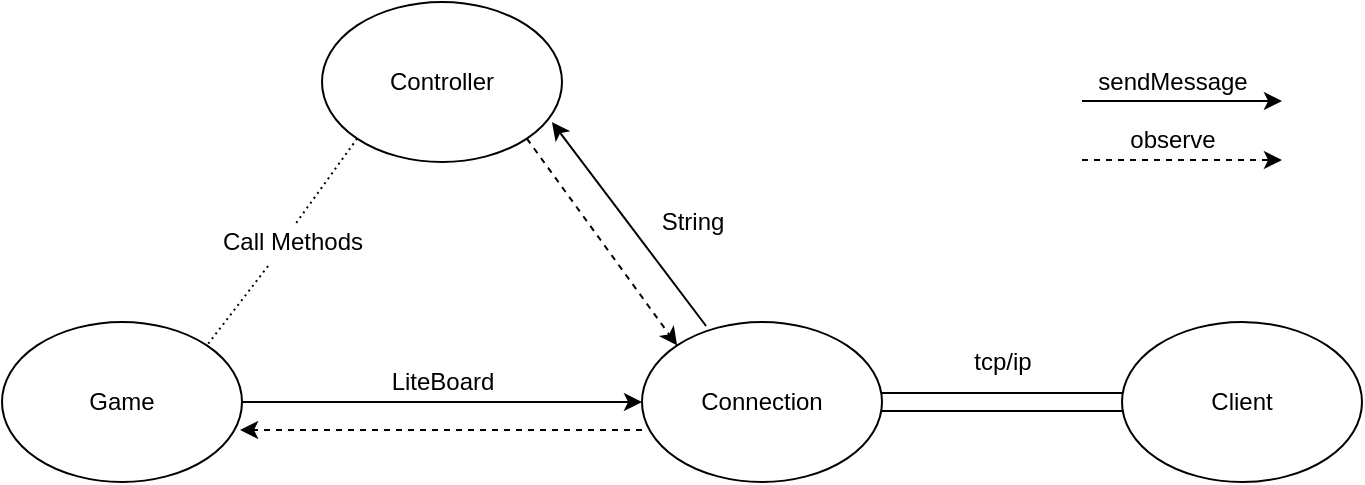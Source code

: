<mxfile version="12.9.3" type="device"><diagram id="C5RBs43oDa-KdzZeNtuy" name="Page-1"><mxGraphModel dx="1086" dy="806" grid="1" gridSize="10" guides="1" tooltips="1" connect="1" arrows="1" fold="1" page="1" pageScale="1" pageWidth="827" pageHeight="1169" math="0" shadow="0"><root><mxCell id="WIyWlLk6GJQsqaUBKTNV-0"/><mxCell id="WIyWlLk6GJQsqaUBKTNV-1" parent="WIyWlLk6GJQsqaUBKTNV-0"/><mxCell id="qmzTghpzLsVScAp8aVOT-17" value="" style="endArrow=classic;html=1;" parent="WIyWlLk6GJQsqaUBKTNV-1" edge="1"><mxGeometry width="50" height="50" relative="1" as="geometry"><mxPoint x="580" y="369.5" as="sourcePoint"/><mxPoint x="680" y="369.5" as="targetPoint"/></mxGeometry></mxCell><mxCell id="qmzTghpzLsVScAp8aVOT-18" value="" style="endArrow=classic;html=1;dashed=1;" parent="WIyWlLk6GJQsqaUBKTNV-1" edge="1"><mxGeometry width="50" height="50" relative="1" as="geometry"><mxPoint x="580" y="399" as="sourcePoint"/><mxPoint x="680" y="399" as="targetPoint"/></mxGeometry></mxCell><mxCell id="qmzTghpzLsVScAp8aVOT-19" value="observe&lt;br&gt;" style="text;html=1;align=center;verticalAlign=middle;resizable=0;points=[];autosize=1;" parent="WIyWlLk6GJQsqaUBKTNV-1" vertex="1"><mxGeometry x="595" y="379" width="60" height="20" as="geometry"/></mxCell><mxCell id="qmzTghpzLsVScAp8aVOT-20" value="sendMessage" style="text;html=1;align=center;verticalAlign=middle;resizable=0;points=[];autosize=1;" parent="WIyWlLk6GJQsqaUBKTNV-1" vertex="1"><mxGeometry x="580" y="349.5" width="90" height="20" as="geometry"/></mxCell><mxCell id="qmzTghpzLsVScAp8aVOT-38" value="LiteBoard" style="text;html=1;align=center;verticalAlign=middle;resizable=0;points=[];autosize=1;" parent="WIyWlLk6GJQsqaUBKTNV-1" vertex="1"><mxGeometry x="225" y="500" width="70" height="20" as="geometry"/></mxCell><mxCell id="qmzTghpzLsVScAp8aVOT-43" value="tcp/ip" style="text;html=1;align=center;verticalAlign=middle;resizable=0;points=[];autosize=1;" parent="WIyWlLk6GJQsqaUBKTNV-1" vertex="1"><mxGeometry x="520" y="490" width="40" height="20" as="geometry"/></mxCell><mxCell id="UNePTlFLgbCc-jApyjPP-4" value="String" style="text;html=1;align=center;verticalAlign=middle;resizable=0;points=[];autosize=1;" parent="WIyWlLk6GJQsqaUBKTNV-1" vertex="1"><mxGeometry x="360" y="420" width="50" height="20" as="geometry"/></mxCell><mxCell id="0vuSwOZEgyfOu1591Ld1-1" value="" style="shape=filledEdge;rounded=0;fixDash=1;endArrow=none;strokeWidth=10;fillColor=#ffffff;edgeStyle=orthogonalEdgeStyle;exitX=1;exitY=0.5;exitDx=0;exitDy=0;entryX=0;entryY=0.5;entryDx=0;entryDy=0;" edge="1" parent="WIyWlLk6GJQsqaUBKTNV-1" source="0vuSwOZEgyfOu1591Ld1-4" target="0vuSwOZEgyfOu1591Ld1-5"><mxGeometry width="60" height="40" relative="1" as="geometry"><mxPoint x="534" y="417.5" as="sourcePoint"/><mxPoint x="600" y="418" as="targetPoint"/></mxGeometry></mxCell><mxCell id="0vuSwOZEgyfOu1591Ld1-8" style="rounded=0;orthogonalLoop=1;jettySize=auto;html=1;entryX=1;entryY=0;entryDx=0;entryDy=0;endArrow=none;endFill=0;strokeWidth=1;exitX=0.367;exitY=1.1;exitDx=0;exitDy=0;exitPerimeter=0;dashed=1;dashPattern=1 2;" edge="1" parent="WIyWlLk6GJQsqaUBKTNV-1" source="UNePTlFLgbCc-jApyjPP-1" target="0vuSwOZEgyfOu1591Ld1-3"><mxGeometry relative="1" as="geometry"><mxPoint x="170" y="450" as="sourcePoint"/></mxGeometry></mxCell><mxCell id="0vuSwOZEgyfOu1591Ld1-14" style="edgeStyle=none;rounded=0;orthogonalLoop=1;jettySize=auto;html=1;exitX=1;exitY=1;exitDx=0;exitDy=0;entryX=0;entryY=0;entryDx=0;entryDy=0;dashed=1;endArrow=classic;endFill=1;strokeWidth=1;" edge="1" parent="WIyWlLk6GJQsqaUBKTNV-1" source="0vuSwOZEgyfOu1591Ld1-2" target="0vuSwOZEgyfOu1591Ld1-4"><mxGeometry relative="1" as="geometry"/></mxCell><mxCell id="0vuSwOZEgyfOu1591Ld1-2" value="Controller" style="ellipse;whiteSpace=wrap;html=1;" vertex="1" parent="WIyWlLk6GJQsqaUBKTNV-1"><mxGeometry x="200" y="320" width="120" height="80" as="geometry"/></mxCell><mxCell id="0vuSwOZEgyfOu1591Ld1-9" style="edgeStyle=none;rounded=0;orthogonalLoop=1;jettySize=auto;html=1;exitX=1;exitY=0.5;exitDx=0;exitDy=0;entryX=0;entryY=0.5;entryDx=0;entryDy=0;endArrow=classic;endFill=1;strokeWidth=1;" edge="1" parent="WIyWlLk6GJQsqaUBKTNV-1" source="0vuSwOZEgyfOu1591Ld1-3" target="0vuSwOZEgyfOu1591Ld1-4"><mxGeometry relative="1" as="geometry"/></mxCell><mxCell id="0vuSwOZEgyfOu1591Ld1-3" value="Game" style="ellipse;whiteSpace=wrap;html=1;" vertex="1" parent="WIyWlLk6GJQsqaUBKTNV-1"><mxGeometry x="40" y="480" width="120" height="80" as="geometry"/></mxCell><mxCell id="0vuSwOZEgyfOu1591Ld1-11" style="edgeStyle=none;rounded=0;orthogonalLoop=1;jettySize=auto;html=1;exitX=0;exitY=0.675;exitDx=0;exitDy=0;entryX=0.992;entryY=0.675;entryDx=0;entryDy=0;endArrow=classic;endFill=1;strokeWidth=1;dashed=1;exitPerimeter=0;entryPerimeter=0;" edge="1" parent="WIyWlLk6GJQsqaUBKTNV-1" source="0vuSwOZEgyfOu1591Ld1-4" target="0vuSwOZEgyfOu1591Ld1-3"><mxGeometry relative="1" as="geometry"/></mxCell><mxCell id="0vuSwOZEgyfOu1591Ld1-4" value="Connection" style="ellipse;whiteSpace=wrap;html=1;" vertex="1" parent="WIyWlLk6GJQsqaUBKTNV-1"><mxGeometry x="360" y="480" width="120" height="80" as="geometry"/></mxCell><mxCell id="0vuSwOZEgyfOu1591Ld1-5" value="Client" style="ellipse;whiteSpace=wrap;html=1;" vertex="1" parent="WIyWlLk6GJQsqaUBKTNV-1"><mxGeometry x="600" y="480" width="120" height="80" as="geometry"/></mxCell><mxCell id="0vuSwOZEgyfOu1591Ld1-6" value="" style="endArrow=classic;html=1;strokeWidth=1;exitX=0.267;exitY=0.025;exitDx=0;exitDy=0;entryX=0.958;entryY=0.75;entryDx=0;entryDy=0;exitPerimeter=0;entryPerimeter=0;" edge="1" parent="WIyWlLk6GJQsqaUBKTNV-1" source="0vuSwOZEgyfOu1591Ld1-4" target="0vuSwOZEgyfOu1591Ld1-2"><mxGeometry width="50" height="50" relative="1" as="geometry"><mxPoint x="390" y="440" as="sourcePoint"/><mxPoint x="440" y="390" as="targetPoint"/></mxGeometry></mxCell><mxCell id="UNePTlFLgbCc-jApyjPP-1" value="Call Methods" style="text;html=1;align=center;verticalAlign=middle;resizable=0;points=[];autosize=1;" parent="WIyWlLk6GJQsqaUBKTNV-1" vertex="1"><mxGeometry x="140" y="430" width="90" height="20" as="geometry"/></mxCell><mxCell id="0vuSwOZEgyfOu1591Ld1-15" style="rounded=0;orthogonalLoop=1;jettySize=auto;html=1;exitX=0;exitY=1;exitDx=0;exitDy=0;endArrow=none;endFill=0;strokeWidth=1;entryX=0.511;entryY=0.1;entryDx=0;entryDy=0;entryPerimeter=0;dashed=1;dashPattern=1 2;" edge="1" parent="WIyWlLk6GJQsqaUBKTNV-1" source="0vuSwOZEgyfOu1591Ld1-2" target="UNePTlFLgbCc-jApyjPP-1"><mxGeometry relative="1" as="geometry"><mxPoint x="206.96" y="380" as="sourcePoint"/><mxPoint x="130" y="485.04" as="targetPoint"/></mxGeometry></mxCell></root></mxGraphModel></diagram></mxfile>